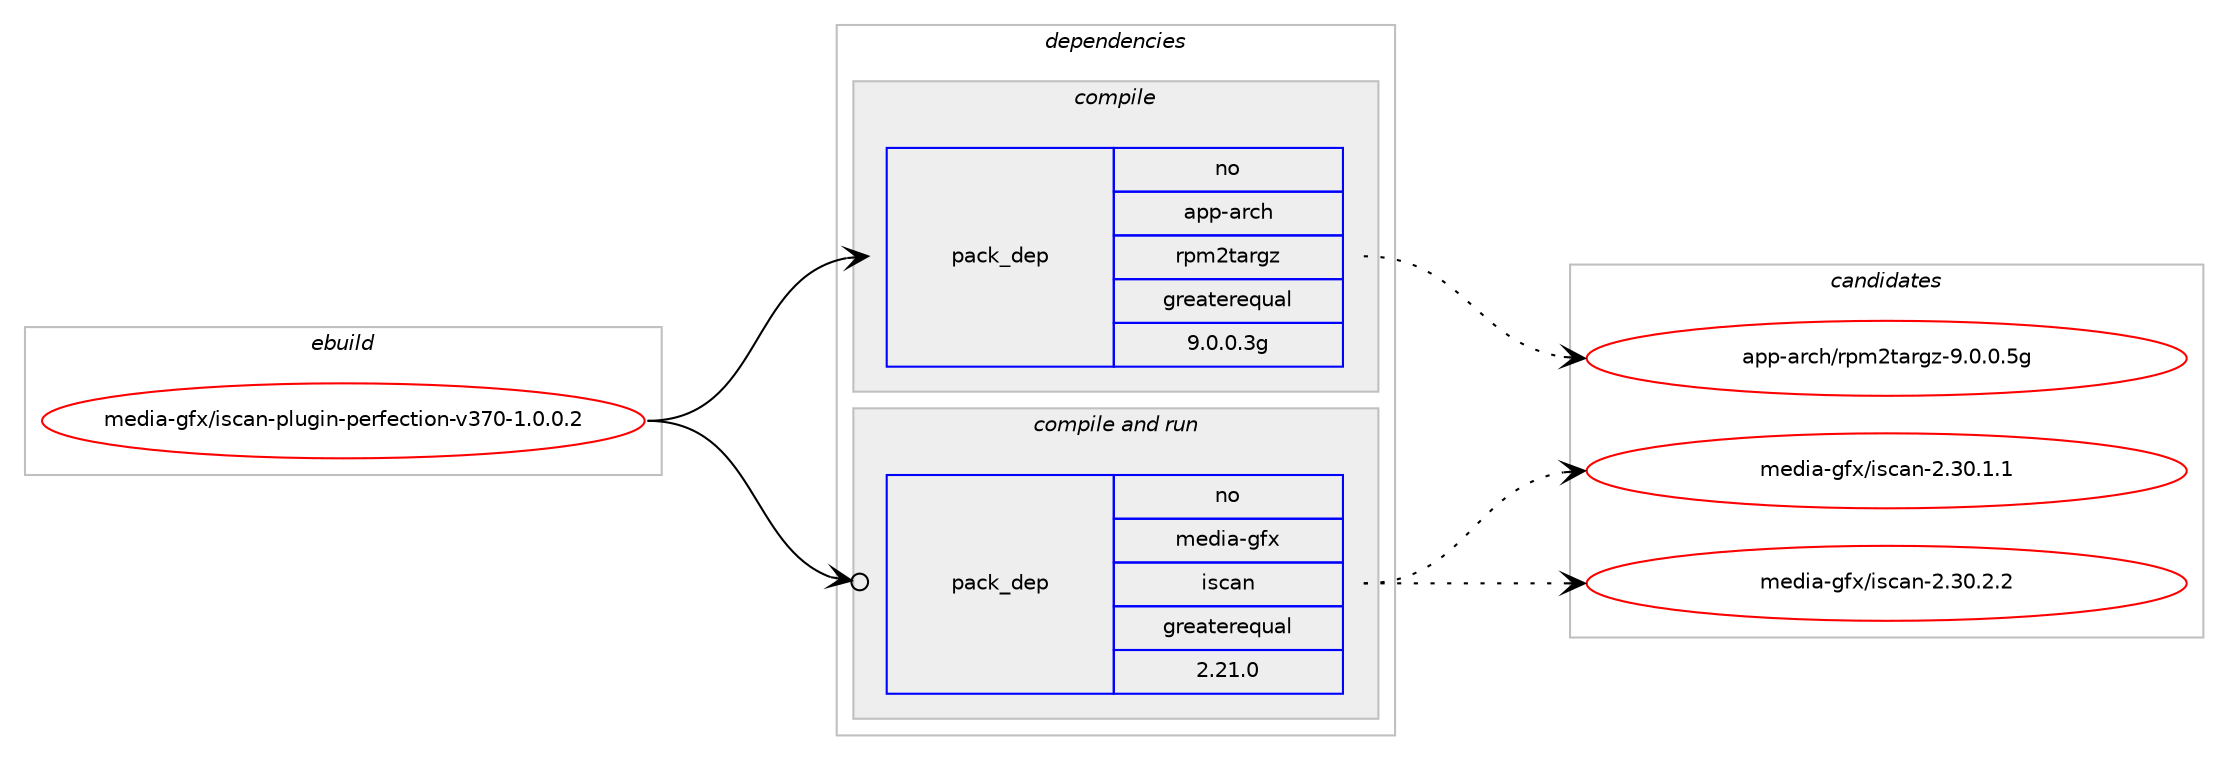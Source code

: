 digraph prolog {

# *************
# Graph options
# *************

newrank=true;
concentrate=true;
compound=true;
graph [rankdir=LR,fontname=Helvetica,fontsize=10,ranksep=1.5];#, ranksep=2.5, nodesep=0.2];
edge  [arrowhead=vee];
node  [fontname=Helvetica,fontsize=10];

# **********
# The ebuild
# **********

subgraph cluster_leftcol {
color=gray;
rank=same;
label=<<i>ebuild</i>>;
id [label="media-gfx/iscan-plugin-perfection-v370-1.0.0.2", color=red, width=4, href="../media-gfx/iscan-plugin-perfection-v370-1.0.0.2.svg"];
}

# ****************
# The dependencies
# ****************

subgraph cluster_midcol {
color=gray;
label=<<i>dependencies</i>>;
subgraph cluster_compile {
fillcolor="#eeeeee";
style=filled;
label=<<i>compile</i>>;
subgraph pack262139 {
dependency355560 [label=<<TABLE BORDER="0" CELLBORDER="1" CELLSPACING="0" CELLPADDING="4" WIDTH="220"><TR><TD ROWSPAN="6" CELLPADDING="30">pack_dep</TD></TR><TR><TD WIDTH="110">no</TD></TR><TR><TD>app-arch</TD></TR><TR><TD>rpm2targz</TD></TR><TR><TD>greaterequal</TD></TR><TR><TD>9.0.0.3g</TD></TR></TABLE>>, shape=none, color=blue];
}
id:e -> dependency355560:w [weight=20,style="solid",arrowhead="vee"];
}
subgraph cluster_compileandrun {
fillcolor="#eeeeee";
style=filled;
label=<<i>compile and run</i>>;
subgraph pack262140 {
dependency355561 [label=<<TABLE BORDER="0" CELLBORDER="1" CELLSPACING="0" CELLPADDING="4" WIDTH="220"><TR><TD ROWSPAN="6" CELLPADDING="30">pack_dep</TD></TR><TR><TD WIDTH="110">no</TD></TR><TR><TD>media-gfx</TD></TR><TR><TD>iscan</TD></TR><TR><TD>greaterequal</TD></TR><TR><TD>2.21.0</TD></TR></TABLE>>, shape=none, color=blue];
}
id:e -> dependency355561:w [weight=20,style="solid",arrowhead="odotvee"];
}
subgraph cluster_run {
fillcolor="#eeeeee";
style=filled;
label=<<i>run</i>>;
}
}

# **************
# The candidates
# **************

subgraph cluster_choices {
rank=same;
color=gray;
label=<<i>candidates</i>>;

subgraph choice262139 {
color=black;
nodesep=1;
choice971121124597114991044711411210950116971141031224557464846484653103 [label="app-arch/rpm2targz-9.0.0.5g", color=red, width=4,href="../app-arch/rpm2targz-9.0.0.5g.svg"];
dependency355560:e -> choice971121124597114991044711411210950116971141031224557464846484653103:w [style=dotted,weight="100"];
}
subgraph choice262140 {
color=black;
nodesep=1;
choice1091011001059745103102120471051159997110455046514846494649 [label="media-gfx/iscan-2.30.1.1", color=red, width=4,href="../media-gfx/iscan-2.30.1.1.svg"];
choice1091011001059745103102120471051159997110455046514846504650 [label="media-gfx/iscan-2.30.2.2", color=red, width=4,href="../media-gfx/iscan-2.30.2.2.svg"];
dependency355561:e -> choice1091011001059745103102120471051159997110455046514846494649:w [style=dotted,weight="100"];
dependency355561:e -> choice1091011001059745103102120471051159997110455046514846504650:w [style=dotted,weight="100"];
}
}

}
